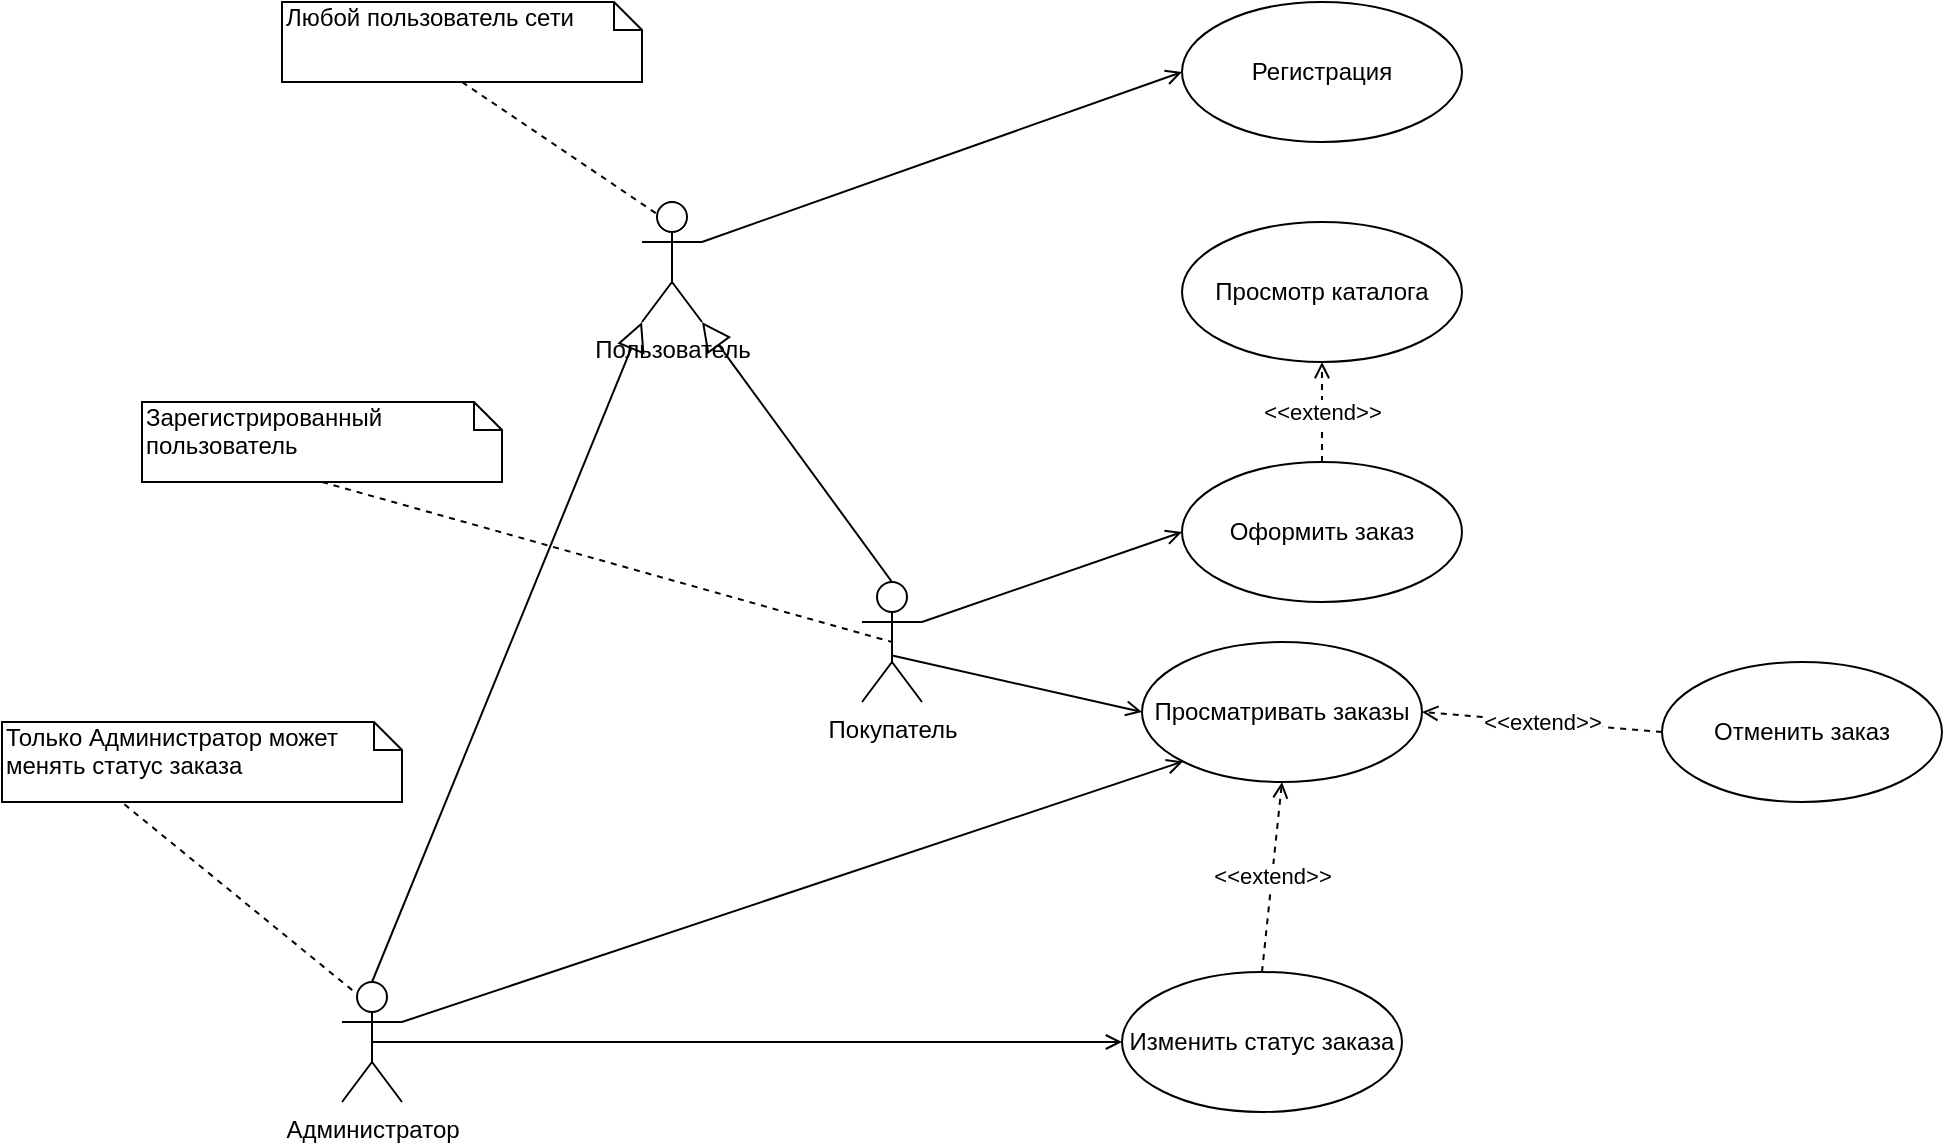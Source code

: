 <mxfile version="13.7.5" type="device"><diagram id="sRtl8BzuaZBFQHYBOQyp" name="Page-1"><mxGraphModel dx="1000" dy="1131" grid="1" gridSize="10" guides="1" tooltips="1" connect="1" arrows="1" fold="1" page="1" pageScale="1" pageWidth="827" pageHeight="1169" math="0" shadow="0"><root><mxCell id="0"/><mxCell id="1" parent="0"/><mxCell id="PWqwo7NNNlTT2nHvl_kv-43" style="edgeStyle=none;rounded=0;orthogonalLoop=1;jettySize=auto;html=1;exitX=0.5;exitY=1;exitDx=0;exitDy=0;exitPerimeter=0;entryX=0.25;entryY=0.1;entryDx=0;entryDy=0;entryPerimeter=0;dashed=1;endArrow=none;endFill=0;" edge="1" parent="1" source="PWqwo7NNNlTT2nHvl_kv-21" target="PWqwo7NNNlTT2nHvl_kv-22"><mxGeometry relative="1" as="geometry"/></mxCell><mxCell id="PWqwo7NNNlTT2nHvl_kv-21" value="Любой пользователь сети" style="shape=note;whiteSpace=wrap;html=1;size=14;verticalAlign=top;align=left;spacingTop=-6;" vertex="1" parent="1"><mxGeometry x="200" y="110" width="180" height="40" as="geometry"/></mxCell><mxCell id="PWqwo7NNNlTT2nHvl_kv-52" style="edgeStyle=none;rounded=0;orthogonalLoop=1;jettySize=auto;html=1;exitX=1;exitY=0.333;exitDx=0;exitDy=0;exitPerimeter=0;entryX=0;entryY=0.5;entryDx=0;entryDy=0;endArrow=open;endFill=0;" edge="1" parent="1" source="PWqwo7NNNlTT2nHvl_kv-22" target="PWqwo7NNNlTT2nHvl_kv-27"><mxGeometry relative="1" as="geometry"/></mxCell><mxCell id="PWqwo7NNNlTT2nHvl_kv-22" value="Пользователь" style="shape=umlActor;verticalLabelPosition=bottom;verticalAlign=top;html=1;" vertex="1" parent="1"><mxGeometry x="380" y="210" width="30" height="60" as="geometry"/></mxCell><mxCell id="PWqwo7NNNlTT2nHvl_kv-23" value="Зарегистрированный пользователь" style="shape=note;whiteSpace=wrap;html=1;size=14;verticalAlign=top;align=left;spacingTop=-6;" vertex="1" parent="1"><mxGeometry x="130" y="310" width="180" height="40" as="geometry"/></mxCell><mxCell id="PWqwo7NNNlTT2nHvl_kv-40" style="rounded=0;orthogonalLoop=1;jettySize=auto;html=1;exitX=0.306;exitY=1.029;exitDx=0;exitDy=0;exitPerimeter=0;endArrow=none;endFill=0;dashed=1;entryX=0.25;entryY=0.1;entryDx=0;entryDy=0;entryPerimeter=0;" edge="1" parent="1" source="PWqwo7NNNlTT2nHvl_kv-24" target="PWqwo7NNNlTT2nHvl_kv-25"><mxGeometry relative="1" as="geometry"><mxPoint x="210" y="370" as="targetPoint"/></mxGeometry></mxCell><mxCell id="PWqwo7NNNlTT2nHvl_kv-24" value="Только Администратор может менять статус заказа" style="shape=note;whiteSpace=wrap;html=1;size=14;verticalAlign=top;align=left;spacingTop=-6;" vertex="1" parent="1"><mxGeometry x="60" y="470" width="200" height="40" as="geometry"/></mxCell><mxCell id="PWqwo7NNNlTT2nHvl_kv-48" style="edgeStyle=none;rounded=0;orthogonalLoop=1;jettySize=auto;html=1;exitX=1;exitY=0.333;exitDx=0;exitDy=0;exitPerimeter=0;entryX=0;entryY=1;entryDx=0;entryDy=0;endArrow=open;endFill=0;" edge="1" parent="1" source="PWqwo7NNNlTT2nHvl_kv-25" target="PWqwo7NNNlTT2nHvl_kv-46"><mxGeometry relative="1" as="geometry"/></mxCell><mxCell id="PWqwo7NNNlTT2nHvl_kv-53" style="edgeStyle=none;rounded=0;orthogonalLoop=1;jettySize=auto;html=1;exitX=0.5;exitY=0.5;exitDx=0;exitDy=0;exitPerimeter=0;entryX=0;entryY=0.5;entryDx=0;entryDy=0;endArrow=open;endFill=0;" edge="1" parent="1" source="PWqwo7NNNlTT2nHvl_kv-25" target="PWqwo7NNNlTT2nHvl_kv-30"><mxGeometry relative="1" as="geometry"/></mxCell><mxCell id="PWqwo7NNNlTT2nHvl_kv-25" value="Администратор" style="shape=umlActor;verticalLabelPosition=bottom;verticalAlign=top;html=1;" vertex="1" parent="1"><mxGeometry x="230" y="600" width="30" height="60" as="geometry"/></mxCell><mxCell id="PWqwo7NNNlTT2nHvl_kv-44" style="edgeStyle=none;rounded=0;orthogonalLoop=1;jettySize=auto;html=1;exitX=1;exitY=0.333;exitDx=0;exitDy=0;exitPerimeter=0;entryX=0;entryY=0.5;entryDx=0;entryDy=0;endArrow=open;endFill=0;" edge="1" parent="1" source="PWqwo7NNNlTT2nHvl_kv-26" target="PWqwo7NNNlTT2nHvl_kv-29"><mxGeometry relative="1" as="geometry"/></mxCell><mxCell id="PWqwo7NNNlTT2nHvl_kv-47" style="edgeStyle=none;rounded=0;orthogonalLoop=1;jettySize=auto;html=1;exitX=0.503;exitY=0.613;exitDx=0;exitDy=0;exitPerimeter=0;entryX=0;entryY=0.5;entryDx=0;entryDy=0;endArrow=open;endFill=0;" edge="1" parent="1" source="PWqwo7NNNlTT2nHvl_kv-26" target="PWqwo7NNNlTT2nHvl_kv-46"><mxGeometry relative="1" as="geometry"/></mxCell><mxCell id="PWqwo7NNNlTT2nHvl_kv-26" value="Покупатель" style="shape=umlActor;verticalLabelPosition=bottom;verticalAlign=top;html=1;" vertex="1" parent="1"><mxGeometry x="490" y="400" width="30" height="60" as="geometry"/></mxCell><mxCell id="PWqwo7NNNlTT2nHvl_kv-27" value="Регистрация" style="ellipse;whiteSpace=wrap;html=1;" vertex="1" parent="1"><mxGeometry x="650" y="110" width="140" height="70" as="geometry"/></mxCell><mxCell id="PWqwo7NNNlTT2nHvl_kv-28" value="Просмотр каталога" style="ellipse;whiteSpace=wrap;html=1;" vertex="1" parent="1"><mxGeometry x="650" y="220" width="140" height="70" as="geometry"/></mxCell><mxCell id="PWqwo7NNNlTT2nHvl_kv-51" value="&amp;lt;&amp;lt;extend&amp;gt;&amp;gt;" style="edgeStyle=none;rounded=0;orthogonalLoop=1;jettySize=auto;html=1;exitX=0.5;exitY=0;exitDx=0;exitDy=0;entryX=0.5;entryY=1;entryDx=0;entryDy=0;dashed=1;endArrow=open;endFill=0;" edge="1" parent="1" source="PWqwo7NNNlTT2nHvl_kv-29" target="PWqwo7NNNlTT2nHvl_kv-28"><mxGeometry relative="1" as="geometry"/></mxCell><mxCell id="PWqwo7NNNlTT2nHvl_kv-29" value="Оформить заказ" style="ellipse;whiteSpace=wrap;html=1;" vertex="1" parent="1"><mxGeometry x="650" y="340" width="140" height="70" as="geometry"/></mxCell><mxCell id="PWqwo7NNNlTT2nHvl_kv-49" value="&amp;lt;&amp;lt;extend&amp;gt;&amp;gt;" style="edgeStyle=none;rounded=0;orthogonalLoop=1;jettySize=auto;html=1;exitX=0.5;exitY=0;exitDx=0;exitDy=0;entryX=0.5;entryY=1;entryDx=0;entryDy=0;endArrow=open;endFill=0;dashed=1;" edge="1" parent="1" source="PWqwo7NNNlTT2nHvl_kv-30" target="PWqwo7NNNlTT2nHvl_kv-46"><mxGeometry relative="1" as="geometry"/></mxCell><mxCell id="PWqwo7NNNlTT2nHvl_kv-30" value="Изменить статус заказа" style="ellipse;whiteSpace=wrap;html=1;" vertex="1" parent="1"><mxGeometry x="620" y="595" width="140" height="70" as="geometry"/></mxCell><mxCell id="PWqwo7NNNlTT2nHvl_kv-50" value="&amp;lt;&amp;lt;extend&amp;gt;&amp;gt;" style="edgeStyle=none;rounded=0;orthogonalLoop=1;jettySize=auto;html=1;exitX=0;exitY=0.5;exitDx=0;exitDy=0;entryX=1;entryY=0.5;entryDx=0;entryDy=0;dashed=1;endArrow=open;endFill=0;" edge="1" parent="1" source="PWqwo7NNNlTT2nHvl_kv-31" target="PWqwo7NNNlTT2nHvl_kv-46"><mxGeometry relative="1" as="geometry"/></mxCell><mxCell id="PWqwo7NNNlTT2nHvl_kv-31" value="Отменить заказ" style="ellipse;whiteSpace=wrap;html=1;" vertex="1" parent="1"><mxGeometry x="890" y="440" width="140" height="70" as="geometry"/></mxCell><mxCell id="PWqwo7NNNlTT2nHvl_kv-37" value="" style="endArrow=none;dashed=1;endFill=0;endSize=12;html=1;exitX=0.5;exitY=1;exitDx=0;exitDy=0;exitPerimeter=0;entryX=0.5;entryY=0.5;entryDx=0;entryDy=0;entryPerimeter=0;" edge="1" parent="1" source="PWqwo7NNNlTT2nHvl_kv-23" target="PWqwo7NNNlTT2nHvl_kv-26"><mxGeometry width="160" relative="1" as="geometry"><mxPoint x="380" y="560" as="sourcePoint"/><mxPoint x="540" y="560" as="targetPoint"/></mxGeometry></mxCell><mxCell id="PWqwo7NNNlTT2nHvl_kv-38" value="" style="endArrow=block;endFill=0;endSize=12;html=1;entryX=1;entryY=1;entryDx=0;entryDy=0;entryPerimeter=0;exitX=0.5;exitY=0;exitDx=0;exitDy=0;exitPerimeter=0;" edge="1" parent="1" source="PWqwo7NNNlTT2nHvl_kv-26" target="PWqwo7NNNlTT2nHvl_kv-22"><mxGeometry width="160" relative="1" as="geometry"><mxPoint x="330" y="560" as="sourcePoint"/><mxPoint x="490" y="560" as="targetPoint"/></mxGeometry></mxCell><mxCell id="PWqwo7NNNlTT2nHvl_kv-39" value="" style="endArrow=block;endFill=0;endSize=12;html=1;entryX=0;entryY=1;entryDx=0;entryDy=0;entryPerimeter=0;exitX=0.5;exitY=0;exitDx=0;exitDy=0;exitPerimeter=0;" edge="1" parent="1" source="PWqwo7NNNlTT2nHvl_kv-25" target="PWqwo7NNNlTT2nHvl_kv-22"><mxGeometry width="160" relative="1" as="geometry"><mxPoint x="490" y="470" as="sourcePoint"/><mxPoint x="395" y="310" as="targetPoint"/></mxGeometry></mxCell><mxCell id="PWqwo7NNNlTT2nHvl_kv-46" value="Просматривать заказы" style="ellipse;whiteSpace=wrap;html=1;" vertex="1" parent="1"><mxGeometry x="630" y="430" width="140" height="70" as="geometry"/></mxCell></root></mxGraphModel></diagram></mxfile>
